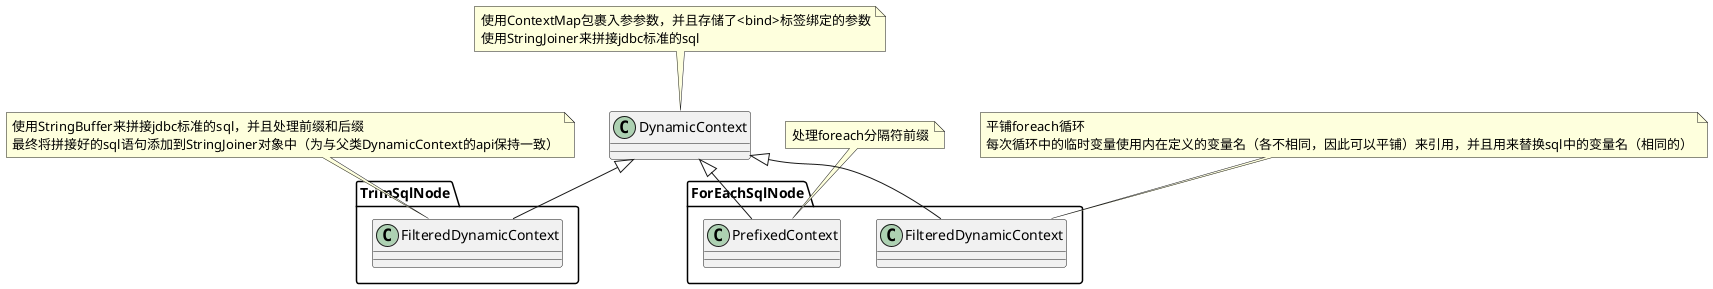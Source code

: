 @startuml

class TrimSqlNode.FilteredDynamicContext extends DynamicContext

note top of DynamicContext
    使用ContextMap包裹入参参数，并且存储了<bind>标签绑定的参数
    使用StringJoiner来拼接jdbc标准的sql
end note

note top of TrimSqlNode.FilteredDynamicContext
    使用StringBuffer来拼接jdbc标准的sql，并且处理前缀和后缀
    最终将拼接好的sql语句添加到StringJoiner对象中（为与父类DynamicContext的api保持一致）
end note

class ForEachSqlNode.PrefixedContext extends DynamicContext

note top of ForEachSqlNode.PrefixedContext
    处理foreach分隔符前缀
end note

class ForEachSqlNode.FilteredDynamicContext extends DynamicContext

note top of ForEachSqlNode.FilteredDynamicContext
    平铺foreach循环
    每次循环中的临时变量使用内在定义的变量名（各不相同，因此可以平铺）来引用，并且用来替换sql中的变量名（相同的）
end note

@enduml